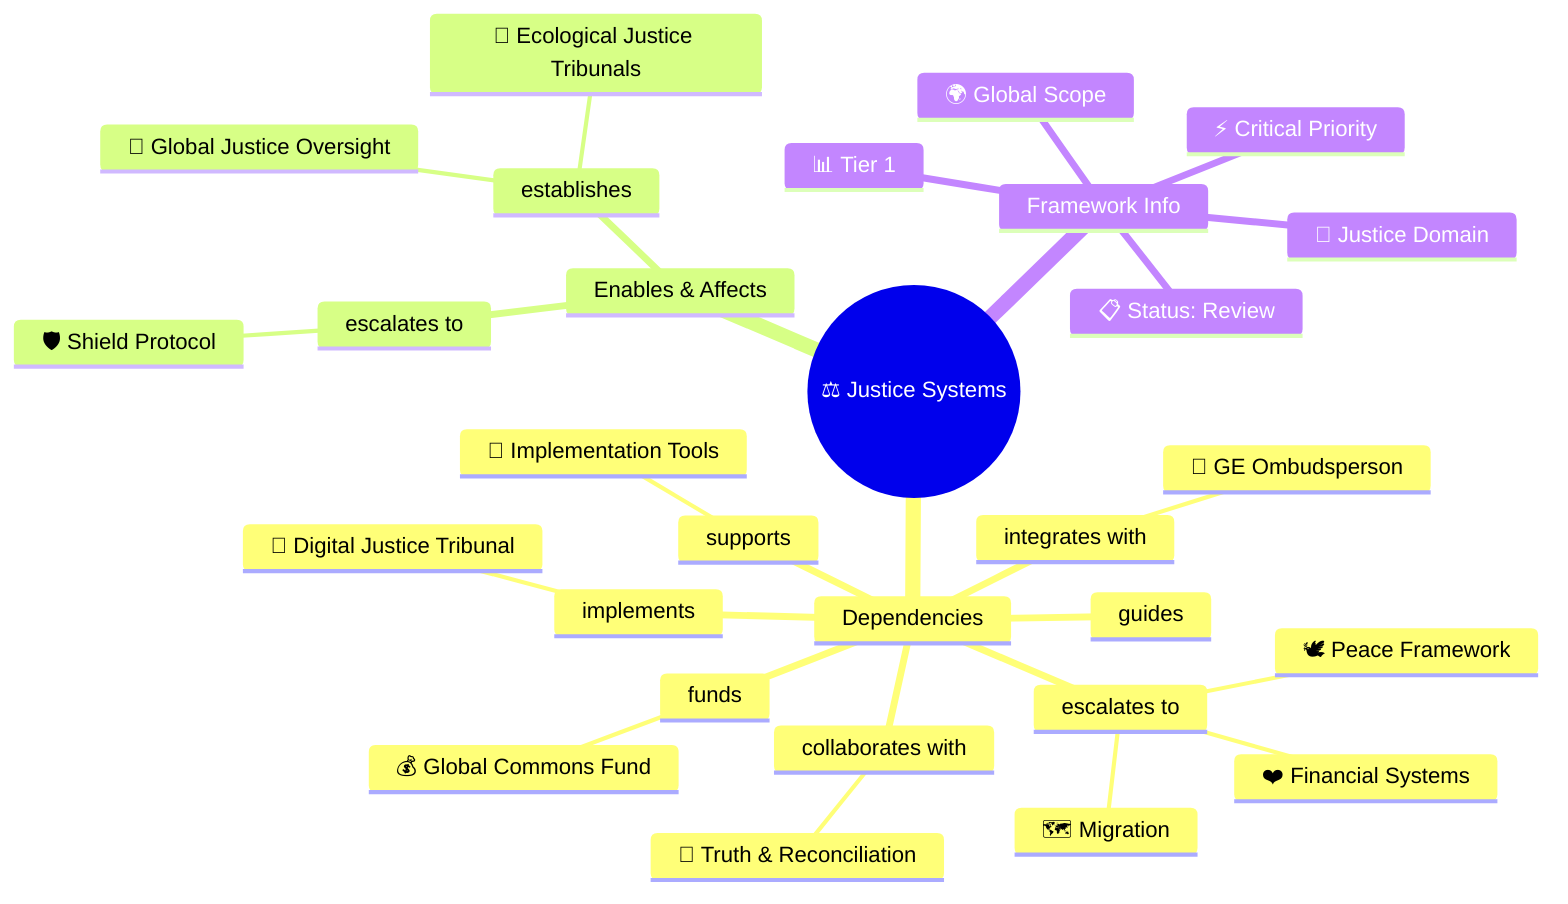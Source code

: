 mindmap
  root(("⚖️ Justice Systems"))
    Dependencies
      escalates to
        🕊️ Peace Framework
        ❤️ Financial Systems
        🗺️ Migration
      collaborates with
        🔄 Truth & Reconciliation
      guides
      implements
        🏢 Digital Justice Tribunal
      funds
        💰 Global Commons Fund
      integrates with
        🏢 GE Ombudsperson
      supports
        🧰 Implementation Tools
    Enables & Affects
      escalates to
        🛡️ Shield Protocol
      establishes
        🏢 Global Justice Oversight
        🏢 Ecological Justice Tribunals
    Framework Info
      📊 Tier 1
      🎯 Justice Domain
      🌍 Global Scope
      ⚡ Critical Priority
      📋 Status: Review
